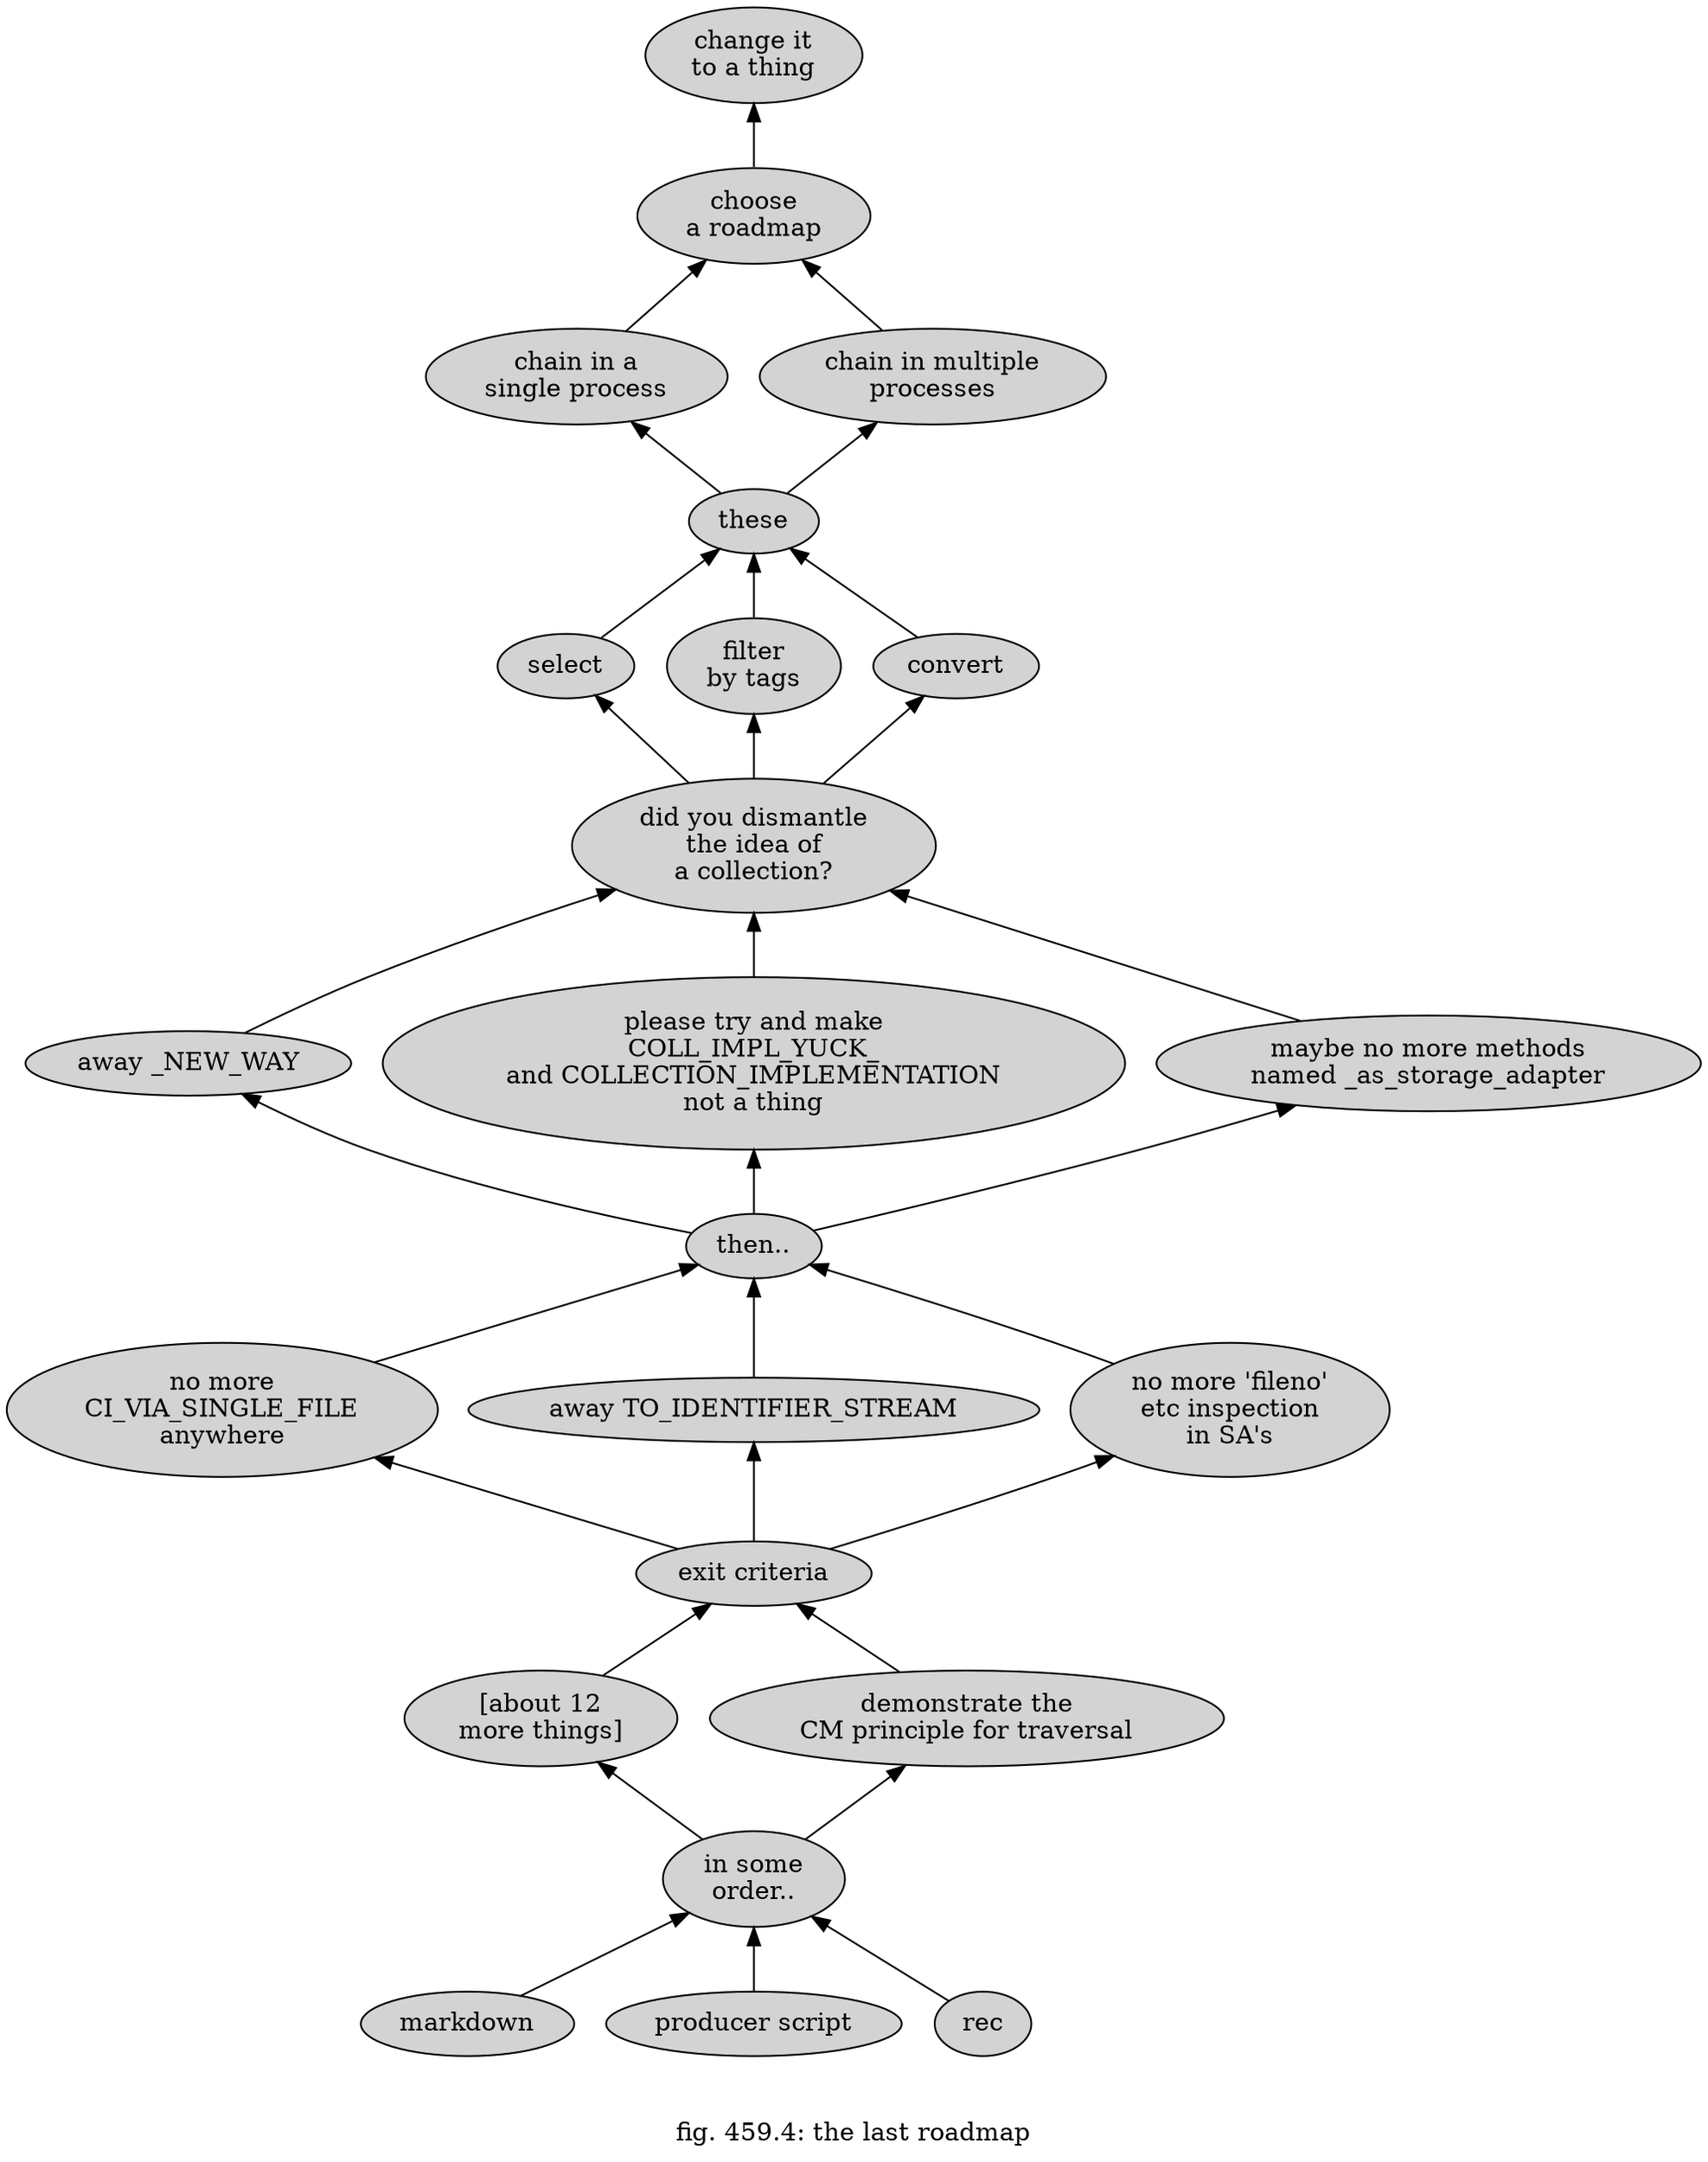 digraph g {
label="\n
fig. 459.4: the last roadmap"
rankdir=BT
n5[label="change it\nto a thing" style=filled]
n4_9->n5
n4_9[label="choose\na roadmap" style=filled]
n4_4->n4_9
n4_2->n4_9
n4_4[label="chain in a\nsingle process" style=filled]
n4_2[label="chain in multiple\nprocesses" style=filled]
n4->n4_4
n4->n4_2
n4[label="these" style=filled]
n3_C->n4
n3_B->n4
n3_A->n4
n3_C[label="select" style=filled]
n3_B[label="filter\nby tags" style=filled]
n3_A[label="convert" style=filled]
n2_50->n3_C
n2_50->n3_B
n2_50->n3_A
n2_50[label="did you dismantle\nthe idea of\na collection?" style=filled]
n2_26->n2_50
n2_25->n2_50
n2_17->n2_50
n2_26[label="away _NEW_WAY\n" style=filled]
n2_25[label="please try and make\nCOLL_IMPL_YUCK_
and COLLECTION_IMPLEMENTATION\nnot a thing" style=filled]
n2_17[label="maybe no more methods\nnamed _as_storage_adapter" style=filled]
n2->n2_26
n2->n2_25
n2->n2_17
n2[label="then.." style=filled]
n1_900->n2
n1_880->n2
n1_770->n2
n1_900[label="no more\nCI_VIA_SINGLE_FILE\nanywhere" style=filled]
n1_880[label="away TO_IDENTIFIER_STREAM" style=filled]
n1_770[label="no more 'fileno'\netc inspection\nin SA's" style=filled]
n1_750->n1_900
n1_750->n1_880
n1_750->n1_770
n1_750[label="exit criteria" style=filled]
n1_500->n1_750
n1_050->n1_750
n1_500[label="[about 12\nmore things]" style=filled]
n1_050[label="demonstrate the\nCM principle for traversal" style=filled]
n1->n1_500
n1->n1_050
n1[label="in some\norder.." style=filled]
n1_C->n1
n1_B->n1
n1_A->n1
n1_C[label="markdown" style=filled]
n1_B[label="producer script" style=filled]
n1_A[label="rec" style=filled]
}
/*
# #born
*/
